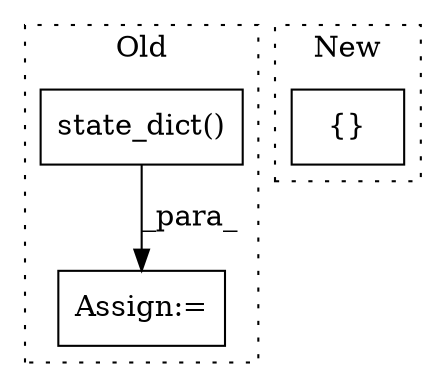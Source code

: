 digraph G {
subgraph cluster0 {
1 [label="state_dict()" a="75" s="3523" l="18" shape="box"];
3 [label="Assign:=" a="68" s="3520" l="3" shape="box"];
label = "Old";
style="dotted";
}
subgraph cluster1 {
2 [label="{}" a="59" s="2247,2270" l="1,0" shape="box"];
label = "New";
style="dotted";
}
1 -> 3 [label="_para_"];
}
